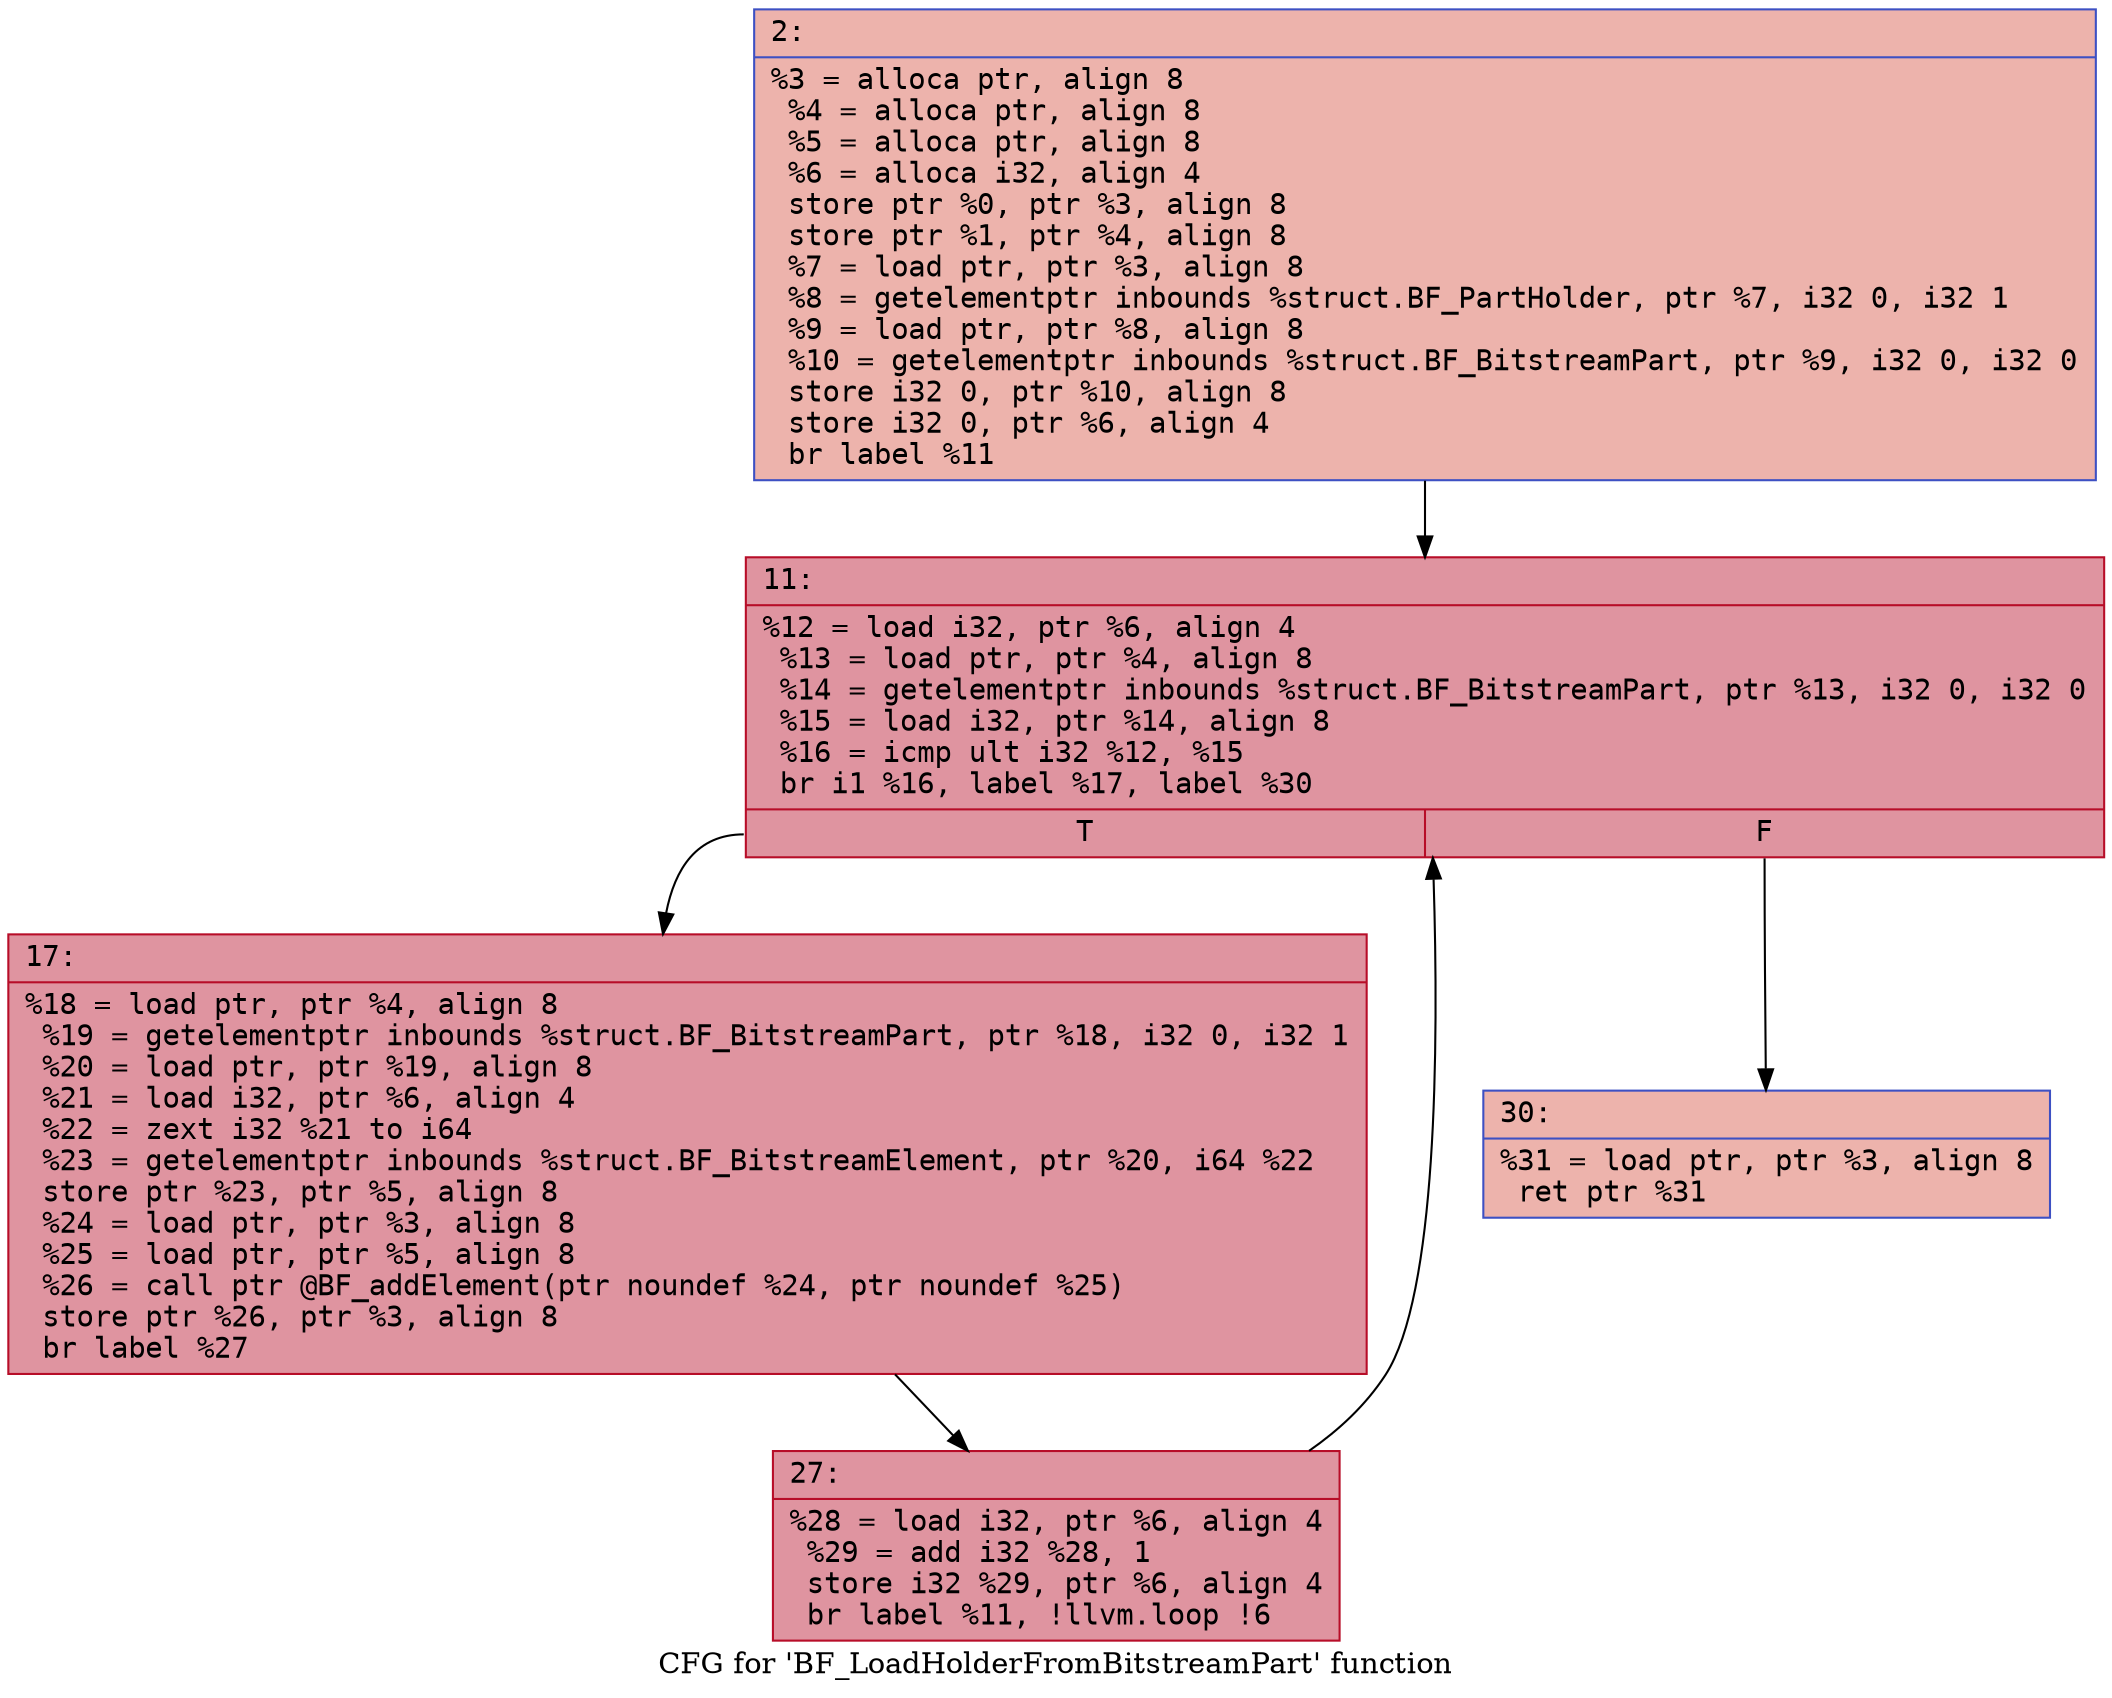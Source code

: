 digraph "CFG for 'BF_LoadHolderFromBitstreamPart' function" {
	label="CFG for 'BF_LoadHolderFromBitstreamPart' function";

	Node0x6000039dcf00 [shape=record,color="#3d50c3ff", style=filled, fillcolor="#d6524470" fontname="Courier",label="{2:\l|  %3 = alloca ptr, align 8\l  %4 = alloca ptr, align 8\l  %5 = alloca ptr, align 8\l  %6 = alloca i32, align 4\l  store ptr %0, ptr %3, align 8\l  store ptr %1, ptr %4, align 8\l  %7 = load ptr, ptr %3, align 8\l  %8 = getelementptr inbounds %struct.BF_PartHolder, ptr %7, i32 0, i32 1\l  %9 = load ptr, ptr %8, align 8\l  %10 = getelementptr inbounds %struct.BF_BitstreamPart, ptr %9, i32 0, i32 0\l  store i32 0, ptr %10, align 8\l  store i32 0, ptr %6, align 4\l  br label %11\l}"];
	Node0x6000039dcf00 -> Node0x6000039dcf50[tooltip="2 -> 11\nProbability 100.00%" ];
	Node0x6000039dcf50 [shape=record,color="#b70d28ff", style=filled, fillcolor="#b70d2870" fontname="Courier",label="{11:\l|  %12 = load i32, ptr %6, align 4\l  %13 = load ptr, ptr %4, align 8\l  %14 = getelementptr inbounds %struct.BF_BitstreamPart, ptr %13, i32 0, i32 0\l  %15 = load i32, ptr %14, align 8\l  %16 = icmp ult i32 %12, %15\l  br i1 %16, label %17, label %30\l|{<s0>T|<s1>F}}"];
	Node0x6000039dcf50:s0 -> Node0x6000039dcfa0[tooltip="11 -> 17\nProbability 96.88%" ];
	Node0x6000039dcf50:s1 -> Node0x6000039dd040[tooltip="11 -> 30\nProbability 3.12%" ];
	Node0x6000039dcfa0 [shape=record,color="#b70d28ff", style=filled, fillcolor="#b70d2870" fontname="Courier",label="{17:\l|  %18 = load ptr, ptr %4, align 8\l  %19 = getelementptr inbounds %struct.BF_BitstreamPart, ptr %18, i32 0, i32 1\l  %20 = load ptr, ptr %19, align 8\l  %21 = load i32, ptr %6, align 4\l  %22 = zext i32 %21 to i64\l  %23 = getelementptr inbounds %struct.BF_BitstreamElement, ptr %20, i64 %22\l  store ptr %23, ptr %5, align 8\l  %24 = load ptr, ptr %3, align 8\l  %25 = load ptr, ptr %5, align 8\l  %26 = call ptr @BF_addElement(ptr noundef %24, ptr noundef %25)\l  store ptr %26, ptr %3, align 8\l  br label %27\l}"];
	Node0x6000039dcfa0 -> Node0x6000039dcff0[tooltip="17 -> 27\nProbability 100.00%" ];
	Node0x6000039dcff0 [shape=record,color="#b70d28ff", style=filled, fillcolor="#b70d2870" fontname="Courier",label="{27:\l|  %28 = load i32, ptr %6, align 4\l  %29 = add i32 %28, 1\l  store i32 %29, ptr %6, align 4\l  br label %11, !llvm.loop !6\l}"];
	Node0x6000039dcff0 -> Node0x6000039dcf50[tooltip="27 -> 11\nProbability 100.00%" ];
	Node0x6000039dd040 [shape=record,color="#3d50c3ff", style=filled, fillcolor="#d6524470" fontname="Courier",label="{30:\l|  %31 = load ptr, ptr %3, align 8\l  ret ptr %31\l}"];
}
